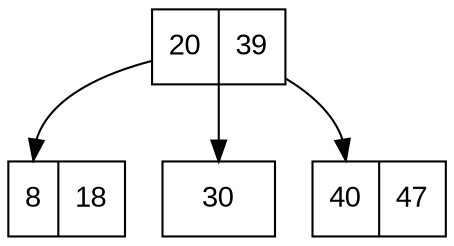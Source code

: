 digraph BST {
  node [fontname="Arial", shape=record];



	20 [label = "20 | 39"]
	818 [ label="<8>8 | <18>18" ];
	20->818:8 ;
	20->30
	4047[ label="<x> 40 | 47"];
	20->4047:x;

	/* 2039 [label="9, 20, 39", shape=oval color=grey40, fontcolor=grey40]; */
	/* 818[label="8, 18", shape=oval ] */
	/* 2039->818; */
	/* 2039->30 */
	/* 4047[label="40, 47", shape=oval] */
	/* 2039->4047; */
}
